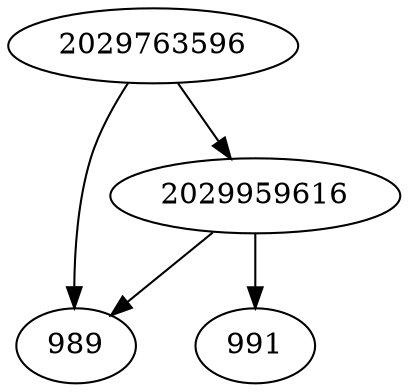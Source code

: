strict digraph  {
2029959616;
2029763596;
989;
991;
2029959616 -> 989;
2029959616 -> 991;
2029763596 -> 989;
2029763596 -> 2029959616;
}
